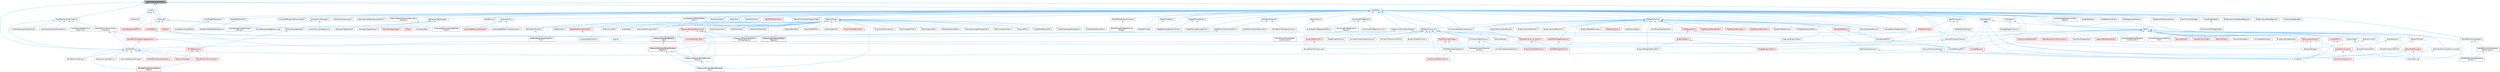 digraph "LinkerInstancingContext.h"
{
 // INTERACTIVE_SVG=YES
 // LATEX_PDF_SIZE
  bgcolor="transparent";
  edge [fontname=Helvetica,fontsize=10,labelfontname=Helvetica,labelfontsize=10];
  node [fontname=Helvetica,fontsize=10,shape=box,height=0.2,width=0.4];
  Node1 [id="Node000001",label="LinkerInstancingContext.h",height=0.2,width=0.4,color="gray40", fillcolor="grey60", style="filled", fontcolor="black",tooltip=" "];
  Node1 -> Node2 [id="edge1_Node000001_Node000002",dir="back",color="steelblue1",style="solid",tooltip=" "];
  Node2 [id="Node000002",label="ActorDescContainerInstance.h",height=0.2,width=0.4,color="grey40", fillcolor="white", style="filled",URL="$d0/dd1/ActorDescContainerInstance_8h.html",tooltip=" "];
  Node2 -> Node3 [id="edge2_Node000002_Node000003",dir="back",color="steelblue1",style="solid",tooltip=" "];
  Node3 [id="Node000003",label="ActorDescContainerInstance\lCollection.h",height=0.2,width=0.4,color="grey40", fillcolor="white", style="filled",URL="$df/d80/ActorDescContainerInstanceCollection_8h.html",tooltip=" "];
  Node3 -> Node4 [id="edge3_Node000003_Node000004",dir="back",color="steelblue1",style="solid",tooltip=" "];
  Node4 [id="Node000004",label="WorldPartition.h",height=0.2,width=0.4,color="grey40", fillcolor="white", style="filled",URL="$de/d1e/WorldPartition_8h.html",tooltip=" "];
  Node4 -> Node5 [id="edge4_Node000004_Node000005",dir="back",color="steelblue1",style="solid",tooltip=" "];
  Node5 [id="Node000005",label="DataLayerLoadingPolicy.h",height=0.2,width=0.4,color="grey40", fillcolor="white", style="filled",URL="$d4/d49/DataLayerLoadingPolicy_8h.html",tooltip=" "];
  Node4 -> Node6 [id="edge5_Node000004_Node000006",dir="back",color="steelblue1",style="solid",tooltip=" "];
  Node6 [id="Node000006",label="DataLayerManager.h",height=0.2,width=0.4,color="red", fillcolor="#FFF0F0", style="filled",URL="$de/d96/DataLayerManager_8h.html",tooltip=" "];
  Node4 -> Node8 [id="edge6_Node000004_Node000008",dir="back",color="steelblue1",style="solid",tooltip=" "];
  Node8 [id="Node000008",label="ExternalDataLayerManager.h",height=0.2,width=0.4,color="grey40", fillcolor="white", style="filled",URL="$d3/d7d/ExternalDataLayerManager_8h.html",tooltip=" "];
  Node4 -> Node9 [id="edge7_Node000004_Node000009",dir="back",color="steelblue1",style="solid",tooltip=" "];
  Node9 [id="Node000009",label="WorldPartitionBuilderHelpers.h",height=0.2,width=0.4,color="red", fillcolor="#FFF0F0", style="filled",URL="$db/dc0/WorldPartitionBuilderHelpers_8h.html",tooltip=" "];
  Node4 -> Node12 [id="edge8_Node000004_Node000012",dir="back",color="steelblue1",style="solid",tooltip=" "];
  Node12 [id="Node000012",label="WorldPartitionLevelStreaming\lDynamic.h",height=0.2,width=0.4,color="grey40", fillcolor="white", style="filled",URL="$d4/d21/WorldPartitionLevelStreamingDynamic_8h.html",tooltip=" "];
  Node4 -> Node13 [id="edge9_Node000004_Node000013",dir="back",color="steelblue1",style="solid",tooltip=" "];
  Node13 [id="Node000013",label="WorldPartitionRuntimeHash.h",height=0.2,width=0.4,color="red", fillcolor="#FFF0F0", style="filled",URL="$d9/df1/WorldPartitionRuntimeHash_8h.html",tooltip=" "];
  Node13 -> Node17 [id="edge10_Node000013_Node000017",dir="back",color="steelblue1",style="solid",tooltip=" "];
  Node17 [id="Node000017",label="WorldPartitionRuntimeSpatial\lHash.h",height=0.2,width=0.4,color="red", fillcolor="#FFF0F0", style="filled",URL="$da/dbe/WorldPartitionRuntimeSpatialHash_8h.html",tooltip=" "];
  Node4 -> Node17 [id="edge11_Node000004_Node000017",dir="back",color="steelblue1",style="solid",tooltip=" "];
  Node4 -> Node21 [id="edge12_Node000004_Node000021",dir="back",color="steelblue1",style="solid",tooltip=" "];
  Node21 [id="Node000021",label="WorldPartitionSettings.h",height=0.2,width=0.4,color="grey40", fillcolor="white", style="filled",URL="$de/d7a/WorldPartitionSettings_8h.html",tooltip=" "];
  Node3 -> Node22 [id="edge13_Node000003_Node000022",dir="back",color="steelblue1",style="solid",tooltip=" "];
  Node22 [id="Node000022",label="WorldPartitionStreamingGeneration.h",height=0.2,width=0.4,color="red", fillcolor="#FFF0F0", style="filled",URL="$d6/dc5/WorldPartitionStreamingGeneration_8h.html",tooltip=" "];
  Node22 -> Node4 [id="edge14_Node000022_Node000004",dir="back",color="steelblue1",style="solid",tooltip=" "];
  Node22 -> Node13 [id="edge15_Node000022_Node000013",dir="back",color="steelblue1",style="solid",tooltip=" "];
  Node2 -> Node24 [id="edge16_Node000002_Node000024",dir="back",color="steelblue1",style="solid",tooltip=" "];
  Node24 [id="Node000024",label="LevelInstanceContainerInstance.h",height=0.2,width=0.4,color="grey40", fillcolor="white", style="filled",URL="$d9/d35/LevelInstanceContainerInstance_8h.html",tooltip=" "];
  Node2 -> Node25 [id="edge17_Node000002_Node000025",dir="back",color="steelblue1",style="solid",tooltip=" "];
  Node25 [id="Node000025",label="LevelInstanceEditorLevel\lStreaming.h",height=0.2,width=0.4,color="grey40", fillcolor="white", style="filled",URL="$d0/da1/LevelInstanceEditorLevelStreaming_8h.html",tooltip=" "];
  Node2 -> Node26 [id="edge18_Node000002_Node000026",dir="back",color="steelblue1",style="solid",tooltip=" "];
  Node26 [id="Node000026",label="LevelInstanceLevelStreaming.h",height=0.2,width=0.4,color="grey40", fillcolor="white", style="filled",URL="$d0/d84/LevelInstanceLevelStreaming_8h.html",tooltip=" "];
  Node2 -> Node4 [id="edge19_Node000002_Node000004",dir="back",color="steelblue1",style="solid",tooltip=" "];
  Node1 -> Node27 [id="edge20_Node000001_Node000027",dir="back",color="steelblue1",style="solid",tooltip=" "];
  Node27 [id="Node000027",label="AssetData.h",height=0.2,width=0.4,color="grey40", fillcolor="white", style="filled",URL="$d9/d19/AssetData_8h.html",tooltip=" "];
  Node27 -> Node28 [id="edge21_Node000027_Node000028",dir="back",color="steelblue1",style="solid",tooltip=" "];
  Node28 [id="Node000028",label="ActorDescContainer.h",height=0.2,width=0.4,color="grey40", fillcolor="white", style="filled",URL="$de/df0/ActorDescContainer_8h.html",tooltip=" "];
  Node28 -> Node29 [id="edge22_Node000028_Node000029",dir="back",color="steelblue1",style="solid",tooltip=" "];
  Node29 [id="Node000029",label="ActorDescContainerCollection.h",height=0.2,width=0.4,color="grey40", fillcolor="white", style="filled",URL="$dc/df2/ActorDescContainerCollection_8h.html",tooltip=" "];
  Node29 -> Node22 [id="edge23_Node000029_Node000022",dir="back",color="steelblue1",style="solid",tooltip=" "];
  Node28 -> Node30 [id="edge24_Node000028_Node000030",dir="back",color="steelblue1",style="solid",tooltip=" "];
  Node30 [id="Node000030",label="ActorDescContainerSubsystem.h",height=0.2,width=0.4,color="grey40", fillcolor="white", style="filled",URL="$d1/d29/ActorDescContainerSubsystem_8h.html",tooltip=" "];
  Node28 -> Node31 [id="edge25_Node000028_Node000031",dir="back",color="steelblue1",style="solid",tooltip=" "];
  Node31 [id="Node000031",label="WorldPartitionBlueprintLibrary.h",height=0.2,width=0.4,color="grey40", fillcolor="white", style="filled",URL="$d1/d6b/WorldPartitionBlueprintLibrary_8h.html",tooltip=" "];
  Node27 -> Node32 [id="edge26_Node000027_Node000032",dir="back",color="steelblue1",style="solid",tooltip=" "];
  Node32 [id="Node000032",label="AnimAssetFindReplace.h",height=0.2,width=0.4,color="grey40", fillcolor="white", style="filled",URL="$d2/d3f/AnimAssetFindReplace_8h.html",tooltip=" "];
  Node32 -> Node33 [id="edge27_Node000032_Node000033",dir="back",color="steelblue1",style="solid",tooltip=" "];
  Node33 [id="Node000033",label="AnimAssetFindReplaceCurves.h",height=0.2,width=0.4,color="grey40", fillcolor="white", style="filled",URL="$d3/df5/AnimAssetFindReplaceCurves_8h.html",tooltip=" "];
  Node32 -> Node34 [id="edge28_Node000032_Node000034",dir="back",color="steelblue1",style="solid",tooltip=" "];
  Node34 [id="Node000034",label="AnimAssetFindReplaceNotifies.h",height=0.2,width=0.4,color="grey40", fillcolor="white", style="filled",URL="$df/d90/AnimAssetFindReplaceNotifies_8h.html",tooltip=" "];
  Node32 -> Node35 [id="edge29_Node000032_Node000035",dir="back",color="steelblue1",style="solid",tooltip=" "];
  Node35 [id="Node000035",label="AnimAssetFindReplaceSync\lMarkers.h",height=0.2,width=0.4,color="grey40", fillcolor="white", style="filled",URL="$d2/dc5/AnimAssetFindReplaceSyncMarkers_8h.html",tooltip=" "];
  Node27 -> Node36 [id="edge30_Node000027_Node000036",dir="back",color="steelblue1",style="solid",tooltip=" "];
  Node36 [id="Node000036",label="AnimationGraphSchema.h",height=0.2,width=0.4,color="grey40", fillcolor="white", style="filled",URL="$dc/d75/AnimationGraphSchema_8h.html",tooltip=" "];
  Node36 -> Node37 [id="edge31_Node000036_Node000037",dir="back",color="steelblue1",style="solid",tooltip=" "];
  Node37 [id="Node000037",label="AnimationCustomTransition\lSchema.h",height=0.2,width=0.4,color="grey40", fillcolor="white", style="filled",URL="$d0/de2/AnimationCustomTransitionSchema_8h.html",tooltip=" "];
  Node36 -> Node38 [id="edge32_Node000036_Node000038",dir="back",color="steelblue1",style="solid",tooltip=" "];
  Node38 [id="Node000038",label="AnimationStateGraphSchema.h",height=0.2,width=0.4,color="grey40", fillcolor="white", style="filled",URL="$d5/d13/AnimationStateGraphSchema_8h.html",tooltip=" "];
  Node27 -> Node39 [id="edge33_Node000027_Node000039",dir="back",color="steelblue1",style="solid",tooltip=" "];
  Node39 [id="Node000039",label="AnimationStateMachineSchema.h",height=0.2,width=0.4,color="grey40", fillcolor="white", style="filled",URL="$d7/d8c/AnimationStateMachineSchema_8h.html",tooltip=" "];
  Node27 -> Node40 [id="edge34_Node000027_Node000040",dir="back",color="steelblue1",style="solid",tooltip=" "];
  Node40 [id="Node000040",label="AssetDataTagMapSerialization\lDetails.h",height=0.2,width=0.4,color="grey40", fillcolor="white", style="filled",URL="$d5/d67/AssetDataTagMapSerializationDetails_8h.html",tooltip=" "];
  Node27 -> Node41 [id="edge35_Node000027_Node000041",dir="back",color="steelblue1",style="solid",tooltip=" "];
  Node41 [id="Node000041",label="AssetDataToken.h",height=0.2,width=0.4,color="grey40", fillcolor="white", style="filled",URL="$d2/da5/AssetDataToken_8h.html",tooltip=" "];
  Node27 -> Node42 [id="edge36_Node000027_Node000042",dir="back",color="steelblue1",style="solid",tooltip=" "];
  Node42 [id="Node000042",label="AssetDragDropOp.h",height=0.2,width=0.4,color="grey40", fillcolor="white", style="filled",URL="$df/dda/AssetDragDropOp_8h.html",tooltip=" "];
  Node42 -> Node43 [id="edge37_Node000042_Node000043",dir="back",color="steelblue1",style="solid",tooltip=" "];
  Node43 [id="Node000043",label="ExternalContentDragDropOp.h",height=0.2,width=0.4,color="grey40", fillcolor="white", style="filled",URL="$d8/de9/ExternalContentDragDropOp_8h.html",tooltip=" "];
  Node27 -> Node44 [id="edge38_Node000027_Node000044",dir="back",color="steelblue1",style="solid",tooltip=" "];
  Node44 [id="Node000044",label="AssetReferenceFixer.h",height=0.2,width=0.4,color="grey40", fillcolor="white", style="filled",URL="$dd/da4/AssetReferenceFixer_8h.html",tooltip=" "];
  Node27 -> Node45 [id="edge39_Node000027_Node000045",dir="back",color="steelblue1",style="solid",tooltip=" "];
  Node45 [id="Node000045",label="AssetRegistryGenerator.h",height=0.2,width=0.4,color="grey40", fillcolor="white", style="filled",URL="$df/dd1/AssetRegistryGenerator_8h.html",tooltip=" "];
  Node27 -> Node46 [id="edge40_Node000027_Node000046",dir="back",color="steelblue1",style="solid",tooltip=" "];
  Node46 [id="Node000046",label="AssetSelection.h",height=0.2,width=0.4,color="grey40", fillcolor="white", style="filled",URL="$d2/d2c/AssetSelection_8h.html",tooltip=" "];
  Node46 -> Node47 [id="edge41_Node000046_Node000047",dir="back",color="steelblue1",style="solid",tooltip=" "];
  Node47 [id="Node000047",label="LevelEditorViewport.h",height=0.2,width=0.4,color="red", fillcolor="#FFF0F0", style="filled",URL="$d4/ddf/LevelEditorViewport_8h.html",tooltip=" "];
  Node47 -> Node48 [id="edge42_Node000047_Node000048",dir="back",color="steelblue1",style="solid",tooltip=" "];
  Node48 [id="Node000048",label="BookMarkTypeActions.h",height=0.2,width=0.4,color="red", fillcolor="#FFF0F0", style="filled",URL="$d0/d2f/BookMarkTypeActions_8h.html",tooltip=" "];
  Node47 -> Node52 [id="edge43_Node000047_Node000052",dir="back",color="steelblue1",style="solid",tooltip=" "];
  Node52 [id="Node000052",label="FractureTool.cpp",height=0.2,width=0.4,color="grey40", fillcolor="white", style="filled",URL="$dc/d9a/FractureTool_8cpp.html",tooltip=" "];
  Node47 -> Node53 [id="edge44_Node000047_Node000053",dir="back",color="steelblue1",style="solid",tooltip=" "];
  Node53 [id="Node000053",label="UnrealEd.h",height=0.2,width=0.4,color="grey40", fillcolor="white", style="filled",URL="$d2/d5f/UnrealEd_8h.html",tooltip=" "];
  Node27 -> Node54 [id="edge45_Node000027_Node000054",dir="back",color="steelblue1",style="solid",tooltip=" "];
  Node54 [id="Node000054",label="AssetSourceFilenameCache.h",height=0.2,width=0.4,color="grey40", fillcolor="white", style="filled",URL="$dd/d16/AssetSourceFilenameCache_8h.html",tooltip=" "];
  Node27 -> Node55 [id="edge46_Node000027_Node000055",dir="back",color="steelblue1",style="solid",tooltip=" "];
  Node55 [id="Node000055",label="AssetThumbnail.h",height=0.2,width=0.4,color="grey40", fillcolor="white", style="filled",URL="$d7/d61/AssetThumbnail_8h.html",tooltip=" "];
  Node55 -> Node56 [id="edge47_Node000055_Node000056",dir="back",color="steelblue1",style="solid",tooltip=" "];
  Node56 [id="Node000056",label="IPropertyUtilities.h",height=0.2,width=0.4,color="red", fillcolor="#FFF0F0", style="filled",URL="$d2/d14/IPropertyUtilities_8h.html",tooltip=" "];
  Node56 -> Node57 [id="edge48_Node000056_Node000057",dir="back",color="steelblue1",style="solid",tooltip=" "];
  Node57 [id="Node000057",label="DetailTreeNode.h",height=0.2,width=0.4,color="grey40", fillcolor="white", style="filled",URL="$d8/d32/DetailTreeNode_8h.html",tooltip=" "];
  Node55 -> Node64 [id="edge49_Node000055_Node000064",dir="back",color="steelblue1",style="solid",tooltip=" "];
  Node64 [id="Node000064",label="SDeleteAssetsDialog.h",height=0.2,width=0.4,color="grey40", fillcolor="white", style="filled",URL="$d7/d0d/SDeleteAssetsDialog_8h.html",tooltip=" "];
  Node55 -> Node65 [id="edge50_Node000055_Node000065",dir="back",color="steelblue1",style="solid",tooltip=" "];
  Node65 [id="Node000065",label="UnrealEdSharedPCH.h",height=0.2,width=0.4,color="grey40", fillcolor="white", style="filled",URL="$d1/de6/UnrealEdSharedPCH_8h.html",tooltip=" "];
  Node27 -> Node66 [id="edge51_Node000027_Node000066",dir="back",color="steelblue1",style="solid",tooltip=" "];
  Node66 [id="Node000066",label="AssetThumbnailWidget.h",height=0.2,width=0.4,color="grey40", fillcolor="white", style="filled",URL="$d8/d2a/AssetThumbnailWidget_8h.html",tooltip=" "];
  Node27 -> Node67 [id="edge52_Node000027_Node000067",dir="back",color="steelblue1",style="solid",tooltip=" "];
  Node67 [id="Node000067",label="AudioWidgetSubsystem.h",height=0.2,width=0.4,color="grey40", fillcolor="white", style="filled",URL="$de/d1b/AudioWidgetSubsystem_8h.html",tooltip=" "];
  Node67 -> Node68 [id="edge53_Node000067_Node000068",dir="back",color="steelblue1",style="solid",tooltip=" "];
  Node68 [id="Node000068",label="SoundSubmixGraphNode.h",height=0.2,width=0.4,color="grey40", fillcolor="white", style="filled",URL="$d5/d09/SoundSubmixGraphNode_8h.html",tooltip=" "];
  Node27 -> Node69 [id="edge54_Node000027_Node000069",dir="back",color="steelblue1",style="solid",tooltip=" "];
  Node69 [id="Node000069",label="BlueprintActionDatabaseRegistrar.h",height=0.2,width=0.4,color="grey40", fillcolor="white", style="filled",URL="$d5/d5d/BlueprintActionDatabaseRegistrar_8h.html",tooltip=" "];
  Node27 -> Node70 [id="edge55_Node000027_Node000070",dir="back",color="steelblue1",style="solid",tooltip=" "];
  Node70 [id="Node000070",label="BlueprintAssetNodeSpawner.h",height=0.2,width=0.4,color="grey40", fillcolor="white", style="filled",URL="$d2/d56/BlueprintAssetNodeSpawner_8h.html",tooltip=" "];
  Node27 -> Node71 [id="edge56_Node000027_Node000071",dir="back",color="steelblue1",style="solid",tooltip=" "];
  Node71 [id="Node000071",label="CollectionDragDropOp.h",height=0.2,width=0.4,color="grey40", fillcolor="white", style="filled",URL="$d6/d23/CollectionDragDropOp_8h.html",tooltip=" "];
  Node27 -> Node72 [id="edge57_Node000027_Node000072",dir="back",color="steelblue1",style="solid",tooltip=" "];
  Node72 [id="Node000072",label="CompileAllBlueprintsCommandlet.h",height=0.2,width=0.4,color="grey40", fillcolor="white", style="filled",URL="$d4/d7d/CompileAllBlueprintsCommandlet_8h.html",tooltip=" "];
  Node27 -> Node73 [id="edge58_Node000027_Node000073",dir="back",color="steelblue1",style="solid",tooltip=" "];
  Node73 [id="Node000073",label="DataTableEditorUtils.h",height=0.2,width=0.4,color="grey40", fillcolor="white", style="filled",URL="$d6/d6f/DataTableEditorUtils_8h.html",tooltip=" "];
  Node73 -> Node74 [id="edge59_Node000073_Node000074",dir="back",color="steelblue1",style="solid",tooltip=" "];
  Node74 [id="Node000074",label="SGraphPinDataTableRowName.h",height=0.2,width=0.4,color="grey40", fillcolor="white", style="filled",URL="$d3/d40/SGraphPinDataTableRowName_8h.html",tooltip=" "];
  Node27 -> Node75 [id="edge60_Node000027_Node000075",dir="back",color="steelblue1",style="solid",tooltip=" "];
  Node75 [id="Node000075",label="EdGraphSchema.h",height=0.2,width=0.4,color="grey40", fillcolor="white", style="filled",URL="$d2/dce/EdGraphSchema_8h.html",tooltip=" "];
  Node75 -> Node36 [id="edge61_Node000075_Node000036",dir="back",color="steelblue1",style="solid",tooltip=" "];
  Node75 -> Node39 [id="edge62_Node000075_Node000039",dir="back",color="steelblue1",style="solid",tooltip=" "];
  Node75 -> Node76 [id="edge63_Node000075_Node000076",dir="back",color="steelblue1",style="solid",tooltip=" "];
  Node76 [id="Node000076",label="BlueprintActionMenuBuilder.h",height=0.2,width=0.4,color="grey40", fillcolor="white", style="filled",URL="$dd/dea/BlueprintActionMenuBuilder_8h.html",tooltip=" "];
  Node75 -> Node77 [id="edge64_Node000075_Node000077",dir="back",color="steelblue1",style="solid",tooltip=" "];
  Node77 [id="Node000077",label="BlueprintActionMenuItem.h",height=0.2,width=0.4,color="grey40", fillcolor="white", style="filled",URL="$d8/dca/BlueprintActionMenuItem_8h.html",tooltip=" "];
  Node75 -> Node78 [id="edge65_Node000075_Node000078",dir="back",color="steelblue1",style="solid",tooltip=" "];
  Node78 [id="Node000078",label="BlueprintActionMenuUtils.h",height=0.2,width=0.4,color="grey40", fillcolor="white", style="filled",URL="$d3/dad/BlueprintActionMenuUtils_8h.html",tooltip=" "];
  Node75 -> Node79 [id="edge66_Node000075_Node000079",dir="back",color="steelblue1",style="solid",tooltip=" "];
  Node79 [id="Node000079",label="BlueprintDragDropMenuItem.h",height=0.2,width=0.4,color="grey40", fillcolor="white", style="filled",URL="$dc/deb/BlueprintDragDropMenuItem_8h.html",tooltip=" "];
  Node75 -> Node80 [id="edge67_Node000075_Node000080",dir="back",color="steelblue1",style="solid",tooltip=" "];
  Node80 [id="Node000080",label="BlueprintEditor.h",height=0.2,width=0.4,color="red", fillcolor="#FFF0F0", style="filled",URL="$df/d7d/BlueprintEditor_8h.html",tooltip=" "];
  Node80 -> Node79 [id="edge68_Node000080_Node000079",dir="back",color="steelblue1",style="solid",tooltip=" "];
  Node80 -> Node89 [id="edge69_Node000080_Node000089",dir="back",color="steelblue1",style="solid",tooltip=" "];
  Node89 [id="Node000089",label="WidgetBlueprintEditor.h",height=0.2,width=0.4,color="red", fillcolor="#FFF0F0", style="filled",URL="$d6/d04/WidgetBlueprintEditor_8h.html",tooltip=" "];
  Node75 -> Node92 [id="edge70_Node000075_Node000092",dir="back",color="steelblue1",style="solid",tooltip=" "];
  Node92 [id="Node000092",label="BlueprintPaletteFavorites.h",height=0.2,width=0.4,color="grey40", fillcolor="white", style="filled",URL="$dd/d5a/BlueprintPaletteFavorites_8h.html",tooltip=" "];
  Node75 -> Node93 [id="edge71_Node000075_Node000093",dir="back",color="steelblue1",style="solid",tooltip=" "];
  Node93 [id="Node000093",label="DataflowSchema.h",height=0.2,width=0.4,color="red", fillcolor="#FFF0F0", style="filled",URL="$da/dd4/DataflowSchema_8h.html",tooltip=" "];
  Node75 -> Node95 [id="edge72_Node000075_Node000095",dir="back",color="steelblue1",style="solid",tooltip=" "];
  Node95 [id="Node000095",label="EdGraphNodeUtils.h",height=0.2,width=0.4,color="red", fillcolor="#FFF0F0", style="filled",URL="$de/dc2/EdGraphNodeUtils_8h.html",tooltip=" "];
  Node95 -> Node132 [id="edge73_Node000095_Node000132",dir="back",color="steelblue1",style="solid",tooltip=" "];
  Node132 [id="Node000132",label="EngineSharedPCH.h",height=0.2,width=0.4,color="grey40", fillcolor="white", style="filled",URL="$dc/dbb/EngineSharedPCH_8h.html",tooltip=" "];
  Node132 -> Node65 [id="edge74_Node000132_Node000065",dir="back",color="steelblue1",style="solid",tooltip=" "];
  Node75 -> Node257 [id="edge75_Node000075_Node000257",dir="back",color="steelblue1",style="solid",tooltip=" "];
  Node257 [id="Node000257",label="EdGraphSchema_K2.h",height=0.2,width=0.4,color="grey40", fillcolor="white", style="filled",URL="$d0/dcf/EdGraphSchema__K2_8h.html",tooltip=" "];
  Node257 -> Node258 [id="edge76_Node000257_Node000258",dir="back",color="steelblue1",style="solid",tooltip=" "];
  Node258 [id="Node000258",label="AnimationConduitGraphSchema.h",height=0.2,width=0.4,color="grey40", fillcolor="white", style="filled",URL="$d3/dd6/AnimationConduitGraphSchema_8h.html",tooltip=" "];
  Node257 -> Node36 [id="edge77_Node000257_Node000036",dir="back",color="steelblue1",style="solid",tooltip=" "];
  Node257 -> Node259 [id="edge78_Node000257_Node000259",dir="back",color="steelblue1",style="solid",tooltip=" "];
  Node259 [id="Node000259",label="AnimationTransitionSchema.h",height=0.2,width=0.4,color="grey40", fillcolor="white", style="filled",URL="$d0/d50/AnimationTransitionSchema_8h.html",tooltip=" "];
  Node257 -> Node260 [id="edge79_Node000257_Node000260",dir="back",color="steelblue1",style="solid",tooltip=" "];
  Node260 [id="Node000260",label="BlueprintEditorUtils.h",height=0.2,width=0.4,color="red", fillcolor="#FFF0F0", style="filled",URL="$d7/d3d/BlueprintEditorUtils_8h.html",tooltip=" "];
  Node260 -> Node262 [id="edge80_Node000260_Node000262",dir="back",color="steelblue1",style="solid",tooltip=" "];
  Node262 [id="Node000262",label="GameModeInfoCustomizer.h",height=0.2,width=0.4,color="grey40", fillcolor="white", style="filled",URL="$d5/df3/GameModeInfoCustomizer_8h.html",tooltip=" "];
  Node257 -> Node134 [id="edge81_Node000257_Node000134",dir="back",color="steelblue1",style="solid",tooltip=" "];
  Node134 [id="Node000134",label="BlueprintGraphDefinitions.h",height=0.2,width=0.4,color="red", fillcolor="#FFF0F0", style="filled",URL="$d7/d5e/BlueprintGraphDefinitions_8h.html",tooltip=" "];
  Node257 -> Node264 [id="edge82_Node000257_Node000264",dir="back",color="steelblue1",style="solid",tooltip=" "];
  Node264 [id="Node000264",label="BlueprintTypePromotion.h",height=0.2,width=0.4,color="grey40", fillcolor="white", style="filled",URL="$d2/d23/BlueprintTypePromotion_8h.html",tooltip=" "];
  Node257 -> Node265 [id="edge83_Node000257_Node000265",dir="back",color="steelblue1",style="solid",tooltip=" "];
  Node265 [id="Node000265",label="EdGraphSchema_K2_Actions.h",height=0.2,width=0.4,color="red", fillcolor="#FFF0F0", style="filled",URL="$d8/d9c/EdGraphSchema__K2__Actions_8h.html",tooltip=" "];
  Node265 -> Node134 [id="edge84_Node000265_Node000134",dir="back",color="steelblue1",style="solid",tooltip=" "];
  Node265 -> Node269 [id="edge85_Node000265_Node000269",dir="back",color="steelblue1",style="solid",tooltip=" "];
  Node269 [id="Node000269",label="RigVMEdGraphSchema.h",height=0.2,width=0.4,color="red", fillcolor="#FFF0F0", style="filled",URL="$dc/de3/RigVMEdGraphSchema_8h.html",tooltip=" "];
  Node257 -> Node292 [id="edge86_Node000257_Node000292",dir="back",color="steelblue1",style="solid",tooltip=" "];
  Node292 [id="Node000292",label="RigVMDeveloperTypeUtils.h",height=0.2,width=0.4,color="grey40", fillcolor="white", style="filled",URL="$d0/d6e/RigVMDeveloperTypeUtils_8h.html",tooltip=" "];
  Node292 -> Node293 [id="edge87_Node000292_Node000293",dir="back",color="steelblue1",style="solid",tooltip=" "];
  Node293 [id="Node000293",label="RigVMVariableDescription.h",height=0.2,width=0.4,color="red", fillcolor="#FFF0F0", style="filled",URL="$d8/dd8/RigVMVariableDescription_8h.html",tooltip=" "];
  Node257 -> Node318 [id="edge88_Node000257_Node000318",dir="back",color="steelblue1",style="solid",tooltip=" "];
  Node318 [id="Node000318",label="RigVMExternalVariable.h",height=0.2,width=0.4,color="red", fillcolor="#FFF0F0", style="filled",URL="$d4/d6f/RigVMExternalVariable_8h.html",tooltip=" "];
  Node318 -> Node292 [id="edge89_Node000318_Node000292",dir="back",color="steelblue1",style="solid",tooltip=" "];
  Node318 -> Node293 [id="edge90_Node000318_Node000293",dir="back",color="steelblue1",style="solid",tooltip=" "];
  Node257 -> Node293 [id="edge91_Node000257_Node000293",dir="back",color="steelblue1",style="solid",tooltip=" "];
  Node257 -> Node65 [id="edge92_Node000257_Node000065",dir="back",color="steelblue1",style="solid",tooltip=" "];
  Node257 -> Node446 [id="edge93_Node000257_Node000446",dir="back",color="steelblue1",style="solid",tooltip=" "];
  Node446 [id="Node000446",label="WidgetGraphSchema.h",height=0.2,width=0.4,color="grey40", fillcolor="white", style="filled",URL="$d1/dc6/WidgetGraphSchema_8h.html",tooltip=" "];
  Node75 -> Node265 [id="edge94_Node000075_Node000265",dir="back",color="steelblue1",style="solid",tooltip=" "];
  Node75 -> Node132 [id="edge95_Node000075_Node000132",dir="back",color="steelblue1",style="solid",tooltip=" "];
  Node75 -> Node447 [id="edge96_Node000075_Node000447",dir="back",color="steelblue1",style="solid",tooltip=" "];
  Node447 [id="Node000447",label="FindInBlueprints.h",height=0.2,width=0.4,color="red", fillcolor="#FFF0F0", style="filled",URL="$d0/d27/FindInBlueprints_8h.html",tooltip=" "];
  Node447 -> Node80 [id="edge97_Node000447_Node000080",dir="back",color="steelblue1",style="solid",tooltip=" "];
  Node447 -> Node449 [id="edge98_Node000447_Node000449",dir="back",color="steelblue1",style="solid",tooltip=" "];
  Node449 [id="Node000449",label="ImaginaryBlueprintData.h",height=0.2,width=0.4,color="grey40", fillcolor="white", style="filled",URL="$d9/d16/ImaginaryBlueprintData_8h.html",tooltip=" "];
  Node75 -> Node450 [id="edge99_Node000075_Node000450",dir="back",color="steelblue1",style="solid",tooltip=" "];
  Node450 [id="Node000450",label="GraphActionNode.h",height=0.2,width=0.4,color="grey40", fillcolor="white", style="filled",URL="$dc/d7a/GraphActionNode_8h.html",tooltip=" "];
  Node75 -> Node451 [id="edge100_Node000075_Node000451",dir="back",color="steelblue1",style="solid",tooltip=" "];
  Node451 [id="Node000451",label="GraphEditorDragDropAction.h",height=0.2,width=0.4,color="red", fillcolor="#FFF0F0", style="filled",URL="$d7/d19/GraphEditorDragDropAction_8h.html",tooltip=" "];
  Node451 -> Node269 [id="edge101_Node000451_Node000269",dir="back",color="steelblue1",style="solid",tooltip=" "];
  Node75 -> Node449 [id="edge102_Node000075_Node000449",dir="back",color="steelblue1",style="solid",tooltip=" "];
  Node75 -> Node455 [id="edge103_Node000075_Node000455",dir="back",color="steelblue1",style="solid",tooltip=" "];
  Node455 [id="Node000455",label="MaterialGraphSchema.h",height=0.2,width=0.4,color="grey40", fillcolor="white", style="filled",URL="$d4/d12/MaterialGraphSchema_8h.html",tooltip=" "];
  Node455 -> Node53 [id="edge104_Node000455_Node000053",dir="back",color="steelblue1",style="solid",tooltip=" "];
  Node75 -> Node456 [id="edge105_Node000075_Node000456",dir="back",color="steelblue1",style="solid",tooltip=" "];
  Node456 [id="Node000456",label="RigVMActionMenuBuilder.h",height=0.2,width=0.4,color="red", fillcolor="#FFF0F0", style="filled",URL="$d3/d9a/RigVMActionMenuBuilder_8h.html",tooltip=" "];
  Node75 -> Node458 [id="edge106_Node000075_Node000458",dir="back",color="steelblue1",style="solid",tooltip=" "];
  Node458 [id="Node000458",label="RigVMActionMenuItem.h",height=0.2,width=0.4,color="red", fillcolor="#FFF0F0", style="filled",URL="$d1/d5f/RigVMActionMenuItem_8h.html",tooltip=" "];
  Node75 -> Node459 [id="edge107_Node000075_Node000459",dir="back",color="steelblue1",style="solid",tooltip=" "];
  Node459 [id="Node000459",label="RigVMActionMenuUtils.h",height=0.2,width=0.4,color="red", fillcolor="#FFF0F0", style="filled",URL="$dd/d72/RigVMActionMenuUtils_8h.html",tooltip=" "];
  Node75 -> Node269 [id="edge108_Node000075_Node000269",dir="back",color="steelblue1",style="solid",tooltip=" "];
  Node75 -> Node460 [id="edge109_Node000075_Node000460",dir="back",color="steelblue1",style="solid",tooltip=" "];
  Node460 [id="Node000460",label="RigVMFindReferences.h",height=0.2,width=0.4,color="grey40", fillcolor="white", style="filled",URL="$df/da2/RigVMFindReferences_8h.html",tooltip=" "];
  Node75 -> Node461 [id="edge110_Node000075_Node000461",dir="back",color="steelblue1",style="solid",tooltip=" "];
  Node461 [id="Node000461",label="SGraphEditorActionMenu.h",height=0.2,width=0.4,color="grey40", fillcolor="white", style="filled",URL="$dd/d8d/SGraphEditorActionMenu_8h.html",tooltip=" "];
  Node75 -> Node462 [id="edge111_Node000075_Node000462",dir="back",color="steelblue1",style="solid",tooltip=" "];
  Node462 [id="Node000462",label="SoundClassGraphSchema.h",height=0.2,width=0.4,color="grey40", fillcolor="white", style="filled",URL="$d8/d8d/SoundClassGraphSchema_8h.html",tooltip=" "];
  Node75 -> Node463 [id="edge112_Node000075_Node000463",dir="back",color="steelblue1",style="solid",tooltip=" "];
  Node463 [id="Node000463",label="SoundCueGraphSchema.h",height=0.2,width=0.4,color="grey40", fillcolor="white", style="filled",URL="$d7/d4a/SoundCueGraphSchema_8h.html",tooltip=" "];
  Node75 -> Node130 [id="edge113_Node000075_Node000130",dir="back",color="steelblue1",style="solid",tooltip=" "];
  Node130 [id="Node000130",label="SoundSubmixGraphSchema.h",height=0.2,width=0.4,color="grey40", fillcolor="white", style="filled",URL="$dc/ddf/SoundSubmixGraphSchema_8h.html",tooltip=" "];
  Node27 -> Node257 [id="edge114_Node000027_Node000257",dir="back",color="steelblue1",style="solid",tooltip=" "];
  Node27 -> Node464 [id="edge115_Node000027_Node000464",dir="back",color="steelblue1",style="solid",tooltip=" "];
  Node464 [id="Node000464",label="Editor.h",height=0.2,width=0.4,color="grey40", fillcolor="white", style="filled",URL="$de/d6e/Editor_8h.html",tooltip=" "];
  Node464 -> Node465 [id="edge116_Node000464_Node000465",dir="back",color="steelblue1",style="solid",tooltip=" "];
  Node465 [id="Node000465",label="AnimGraphNode_Base.h",height=0.2,width=0.4,color="red", fillcolor="#FFF0F0", style="filled",URL="$d0/dfb/AnimGraphNode__Base_8h.html",tooltip=" "];
  Node464 -> Node525 [id="edge117_Node000464_Node000525",dir="back",color="steelblue1",style="solid",tooltip=" "];
  Node525 [id="Node000525",label="AnimNodeEditModes.h",height=0.2,width=0.4,color="grey40", fillcolor="white", style="filled",URL="$db/dde/AnimNodeEditModes_8h.html",tooltip=" "];
  Node464 -> Node48 [id="edge118_Node000464_Node000048",dir="back",color="steelblue1",style="solid",tooltip=" "];
  Node464 -> Node526 [id="edge119_Node000464_Node000526",dir="back",color="steelblue1",style="solid",tooltip=" "];
  Node526 [id="Node000526",label="BrushBuilderDragDropOp.h",height=0.2,width=0.4,color="grey40", fillcolor="white", style="filled",URL="$d9/d56/BrushBuilderDragDropOp_8h.html",tooltip=" "];
  Node464 -> Node527 [id="edge120_Node000464_Node000527",dir="back",color="steelblue1",style="solid",tooltip=" "];
  Node527 [id="Node000527",label="DisplayClusterObjectRef.h",height=0.2,width=0.4,color="red", fillcolor="#FFF0F0", style="filled",URL="$d9/d87/DisplayClusterObjectRef_8h.html",tooltip=" "];
  Node464 -> Node535 [id="edge121_Node000464_Node000535",dir="back",color="steelblue1",style="solid",tooltip=" "];
  Node535 [id="Node000535",label="EdModeInteractiveToolsContext.h",height=0.2,width=0.4,color="red", fillcolor="#FFF0F0", style="filled",URL="$d7/da4/EdModeInteractiveToolsContext_8h.html",tooltip=" "];
  Node464 -> Node537 [id="edge122_Node000464_Node000537",dir="back",color="steelblue1",style="solid",tooltip=" "];
  Node537 [id="Node000537",label="EditorModeManager.h",height=0.2,width=0.4,color="red", fillcolor="#FFF0F0", style="filled",URL="$d9/dca/EditorModeManager_8h.html",tooltip=" "];
  Node537 -> Node52 [id="edge123_Node000537_Node000052",dir="back",color="steelblue1",style="solid",tooltip=" "];
  Node537 -> Node53 [id="edge124_Node000537_Node000053",dir="back",color="steelblue1",style="solid",tooltip=" "];
  Node464 -> Node543 [id="edge125_Node000464_Node000543",dir="back",color="steelblue1",style="solid",tooltip=" "];
  Node543 [id="Node000543",label="EditorViewportClient.h",height=0.2,width=0.4,color="red", fillcolor="#FFF0F0", style="filled",URL="$d4/d41/EditorViewportClient_8h.html",tooltip=" "];
  Node543 -> Node47 [id="edge126_Node000543_Node000047",dir="back",color="steelblue1",style="solid",tooltip=" "];
  Node543 -> Node559 [id="edge127_Node000543_Node000559",dir="back",color="steelblue1",style="solid",tooltip=" "];
  Node559 [id="Node000559",label="SSkeletonWidget.h",height=0.2,width=0.4,color="grey40", fillcolor="white", style="filled",URL="$dd/da7/SSkeletonWidget_8h.html",tooltip=" "];
  Node543 -> Node53 [id="edge128_Node000543_Node000053",dir="back",color="steelblue1",style="solid",tooltip=" "];
  Node543 -> Node65 [id="edge129_Node000543_Node000065",dir="back",color="steelblue1",style="solid",tooltip=" "];
  Node464 -> Node560 [id="edge130_Node000464_Node000560",dir="back",color="steelblue1",style="solid",tooltip=" "];
  Node560 [id="Node000560",label="ExportTextDragDropOp.h",height=0.2,width=0.4,color="grey40", fillcolor="white", style="filled",URL="$de/d5c/ExportTextDragDropOp_8h.html",tooltip=" "];
  Node464 -> Node561 [id="edge131_Node000464_Node000561",dir="back",color="steelblue1",style="solid",tooltip=" "];
  Node561 [id="Node000561",label="ExternalDirtyActorsTracker.h",height=0.2,width=0.4,color="grey40", fillcolor="white", style="filled",URL="$db/d89/ExternalDirtyActorsTracker_8h.html",tooltip=" "];
  Node561 -> Node4 [id="edge132_Node000561_Node000004",dir="back",color="steelblue1",style="solid",tooltip=" "];
  Node464 -> Node52 [id="edge133_Node000464_Node000052",dir="back",color="steelblue1",style="solid",tooltip=" "];
  Node464 -> Node262 [id="edge134_Node000464_Node000262",dir="back",color="steelblue1",style="solid",tooltip=" "];
  Node464 -> Node562 [id="edge135_Node000464_Node000562",dir="back",color="steelblue1",style="solid",tooltip=" "];
  Node562 [id="Node000562",label="LegacyEdModeInterfaces.h",height=0.2,width=0.4,color="red", fillcolor="#FFF0F0", style="filled",URL="$da/d0a/LegacyEdModeInterfaces_8h.html",tooltip=" "];
  Node464 -> Node569 [id="edge136_Node000464_Node000569",dir="back",color="steelblue1",style="solid",tooltip=" "];
  Node569 [id="Node000569",label="MovieSceneDirectorBlueprint\lConditionUtils.h",height=0.2,width=0.4,color="grey40", fillcolor="white", style="filled",URL="$d4/d8a/MovieSceneDirectorBlueprintConditionUtils_8h.html",tooltip=" "];
  Node464 -> Node570 [id="edge137_Node000464_Node000570",dir="back",color="steelblue1",style="solid",tooltip=" "];
  Node570 [id="Node000570",label="MovieSceneDynamicBinding\lUtils.h",height=0.2,width=0.4,color="grey40", fillcolor="white", style="filled",URL="$df/dce/MovieSceneDynamicBindingUtils_8h.html",tooltip=" "];
  Node464 -> Node571 [id="edge138_Node000464_Node000571",dir="back",color="steelblue1",style="solid",tooltip=" "];
  Node571 [id="Node000571",label="PersonaModule.h",height=0.2,width=0.4,color="red", fillcolor="#FFF0F0", style="filled",URL="$de/d74/PersonaModule_8h.html",tooltip=" "];
  Node464 -> Node232 [id="edge139_Node000464_Node000232",dir="back",color="steelblue1",style="solid",tooltip=" "];
  Node232 [id="Node000232",label="SGraphPinNumSlider.h",height=0.2,width=0.4,color="red", fillcolor="#FFF0F0", style="filled",URL="$d5/d00/SGraphPinNumSlider_8h.html",tooltip=" "];
  Node464 -> Node240 [id="edge140_Node000464_Node000240",dir="back",color="steelblue1",style="solid",tooltip=" "];
  Node240 [id="Node000240",label="SGraphPinVector2DSlider.h",height=0.2,width=0.4,color="grey40", fillcolor="white", style="filled",URL="$d7/d05/SGraphPinVector2DSlider_8h.html",tooltip=" "];
  Node464 -> Node243 [id="edge141_Node000464_Node000243",dir="back",color="steelblue1",style="solid",tooltip=" "];
  Node243 [id="Node000243",label="SGraphPinVectorSlider.h",height=0.2,width=0.4,color="grey40", fillcolor="white", style="filled",URL="$dc/d38/SGraphPinVectorSlider_8h.html",tooltip=" "];
  Node464 -> Node573 [id="edge142_Node000464_Node000573",dir="back",color="steelblue1",style="solid",tooltip=" "];
  Node573 [id="Node000573",label="SVector2DSlider.h",height=0.2,width=0.4,color="grey40", fillcolor="white", style="filled",URL="$de/d67/SVector2DSlider_8h.html",tooltip=" "];
  Node573 -> Node240 [id="edge143_Node000573_Node000240",dir="back",color="steelblue1",style="solid",tooltip=" "];
  Node464 -> Node574 [id="edge144_Node000464_Node000574",dir="back",color="steelblue1",style="solid",tooltip=" "];
  Node574 [id="Node000574",label="SVector4Slider.h",height=0.2,width=0.4,color="red", fillcolor="#FFF0F0", style="filled",URL="$d4/dec/SVector4Slider_8h.html",tooltip=" "];
  Node464 -> Node575 [id="edge145_Node000464_Node000575",dir="back",color="steelblue1",style="solid",tooltip=" "];
  Node575 [id="Node000575",label="SVectorSlider.h",height=0.2,width=0.4,color="grey40", fillcolor="white", style="filled",URL="$d2/db5/SVectorSlider_8h.html",tooltip=" "];
  Node575 -> Node243 [id="edge146_Node000575_Node000243",dir="back",color="steelblue1",style="solid",tooltip=" "];
  Node464 -> Node576 [id="edge147_Node000464_Node000576",dir="back",color="steelblue1",style="solid",tooltip=" "];
  Node576 [id="Node000576",label="SubTrackEditorBase.h",height=0.2,width=0.4,color="grey40", fillcolor="white", style="filled",URL="$db/d33/SubTrackEditorBase_8h.html",tooltip=" "];
  Node464 -> Node53 [id="edge148_Node000464_Node000053",dir="back",color="steelblue1",style="solid",tooltip=" "];
  Node464 -> Node577 [id="edge149_Node000464_Node000577",dir="back",color="steelblue1",style="solid",tooltip=" "];
  Node577 [id="Node000577",label="UnrealEdMisc.h",height=0.2,width=0.4,color="red", fillcolor="#FFF0F0", style="filled",URL="$da/d70/UnrealEdMisc_8h.html",tooltip=" "];
  Node577 -> Node47 [id="edge150_Node000577_Node000047",dir="back",color="steelblue1",style="solid",tooltip=" "];
  Node577 -> Node53 [id="edge151_Node000577_Node000053",dir="back",color="steelblue1",style="solid",tooltip=" "];
  Node464 -> Node65 [id="edge152_Node000464_Node000065",dir="back",color="steelblue1",style="solid",tooltip=" "];
  Node27 -> Node618 [id="edge153_Node000027_Node000618",dir="back",color="steelblue1",style="solid",tooltip=" "];
  Node618 [id="Node000618",label="EditorAnimUtils.h",height=0.2,width=0.4,color="grey40", fillcolor="white", style="filled",URL="$d1/dd4/EditorAnimUtils_8h.html",tooltip=" "];
  Node618 -> Node559 [id="edge154_Node000618_Node000559",dir="back",color="steelblue1",style="solid",tooltip=" "];
  Node27 -> Node619 [id="edge155_Node000027_Node000619",dir="back",color="steelblue1",style="solid",tooltip=" "];
  Node619 [id="Node000619",label="EditorAssetSubsystem.h",height=0.2,width=0.4,color="grey40", fillcolor="white", style="filled",URL="$df/d69/EditorAssetSubsystem_8h.html",tooltip=" "];
  Node27 -> Node620 [id="edge156_Node000027_Node000620",dir="back",color="steelblue1",style="solid",tooltip=" "];
  Node620 [id="Node000620",label="EditorEngine.h",height=0.2,width=0.4,color="grey40", fillcolor="white", style="filled",URL="$da/d0c/EditorEngine_8h.html",tooltip=" "];
  Node620 -> Node48 [id="edge157_Node000620_Node000048",dir="back",color="steelblue1",style="solid",tooltip=" "];
  Node620 -> Node464 [id="edge158_Node000620_Node000464",dir="back",color="steelblue1",style="solid",tooltip=" "];
  Node620 -> Node53 [id="edge159_Node000620_Node000053",dir="back",color="steelblue1",style="solid",tooltip=" "];
  Node620 -> Node621 [id="edge160_Node000620_Node000621",dir="back",color="steelblue1",style="solid",tooltip=" "];
  Node621 [id="Node000621",label="UnrealEdEngine.h",height=0.2,width=0.4,color="red", fillcolor="#FFF0F0", style="filled",URL="$d2/d51/UnrealEdEngine_8h.html",tooltip=" "];
  Node621 -> Node53 [id="edge161_Node000621_Node000053",dir="back",color="steelblue1",style="solid",tooltip=" "];
  Node620 -> Node65 [id="edge162_Node000620_Node000065",dir="back",color="steelblue1",style="solid",tooltip=" "];
  Node27 -> Node132 [id="edge163_Node000027_Node000132",dir="back",color="steelblue1",style="solid",tooltip=" "];
  Node27 -> Node623 [id="edge164_Node000027_Node000623",dir="back",color="steelblue1",style="solid",tooltip=" "];
  Node623 [id="Node000623",label="ExternalAssetDependencyGatherer.h",height=0.2,width=0.4,color="grey40", fillcolor="white", style="filled",URL="$da/dbe/ExternalAssetDependencyGatherer_8h.html",tooltip=" "];
  Node27 -> Node624 [id="edge165_Node000027_Node000624",dir="back",color="steelblue1",style="solid",tooltip=" "];
  Node624 [id="Node000624",label="ExternalObjectAndActorDependency\lGatherer.h",height=0.2,width=0.4,color="grey40", fillcolor="white", style="filled",URL="$d3/d4e/ExternalObjectAndActorDependencyGatherer_8h.html",tooltip=" "];
  Node27 -> Node625 [id="edge166_Node000027_Node000625",dir="back",color="steelblue1",style="solid",tooltip=" "];
  Node625 [id="Node000625",label="ExternalPackageHelper.h",height=0.2,width=0.4,color="grey40", fillcolor="white", style="filled",URL="$d3/d2f/ExternalPackageHelper_8h.html",tooltip=" "];
  Node625 -> Node626 [id="edge167_Node000625_Node000626",dir="back",color="steelblue1",style="solid",tooltip=" "];
  Node626 [id="Node000626",label="WorldDataLayers.h",height=0.2,width=0.4,color="red", fillcolor="#FFF0F0", style="filled",URL="$d1/d1d/WorldDataLayers_8h.html",tooltip=" "];
  Node626 -> Node6 [id="edge168_Node000626_Node000006",dir="back",color="steelblue1",style="solid",tooltip=" "];
  Node626 -> Node13 [id="edge169_Node000626_Node000013",dir="back",color="steelblue1",style="solid",tooltip=" "];
  Node27 -> Node627 [id="edge170_Node000027_Node000627",dir="back",color="steelblue1",style="solid",tooltip=" "];
  Node627 [id="Node000627",label="FileHelpers.h",height=0.2,width=0.4,color="grey40", fillcolor="white", style="filled",URL="$d9/d82/FileHelpers_8h.html",tooltip=" "];
  Node627 -> Node628 [id="edge171_Node000627_Node000628",dir="back",color="steelblue1",style="solid",tooltip=" "];
  Node628 [id="Node000628",label="PackageHelperFunctions.h",height=0.2,width=0.4,color="grey40", fillcolor="white", style="filled",URL="$da/d30/PackageHelperFunctions_8h.html",tooltip=" "];
  Node627 -> Node53 [id="edge172_Node000627_Node000053",dir="back",color="steelblue1",style="solid",tooltip=" "];
  Node27 -> Node629 [id="edge173_Node000027_Node000629",dir="back",color="steelblue1",style="solid",tooltip=" "];
  Node629 [id="Node000629",label="GameplayCueManager.h",height=0.2,width=0.4,color="grey40", fillcolor="white", style="filled",URL="$d7/d4e/GameplayCueManager_8h.html",tooltip=" "];
  Node629 -> Node630 [id="edge174_Node000629_Node000630",dir="back",color="steelblue1",style="solid",tooltip=" "];
  Node630 [id="Node000630",label="AnimNotify_GameplayCue.h",height=0.2,width=0.4,color="grey40", fillcolor="white", style="filled",URL="$da/d48/AnimNotify__GameplayCue_8h.html",tooltip=" "];
  Node629 -> Node631 [id="edge175_Node000629_Node000631",dir="back",color="steelblue1",style="solid",tooltip=" "];
  Node631 [id="Node000631",label="GameplayAbilitiesDeveloper\lSettings.h",height=0.2,width=0.4,color="grey40", fillcolor="white", style="filled",URL="$d3/d55/GameplayAbilitiesDeveloperSettings_8h.html",tooltip=" "];
  Node27 -> Node632 [id="edge176_Node000027_Node000632",dir="back",color="steelblue1",style="solid",tooltip=" "];
  Node632 [id="Node000632",label="GameplayTagsManager.h",height=0.2,width=0.4,color="grey40", fillcolor="white", style="filled",URL="$d5/dc9/GameplayTagsManager_8h.html",tooltip=" "];
  Node632 -> Node633 [id="edge177_Node000632_Node000633",dir="back",color="steelblue1",style="solid",tooltip=" "];
  Node633 [id="Node000633",label="GameplayTags.h",height=0.2,width=0.4,color="grey40", fillcolor="white", style="filled",URL="$d0/d9b/GameplayTags_8h.html",tooltip=" "];
  Node632 -> Node634 [id="edge178_Node000632_Node000634",dir="back",color="steelblue1",style="solid",tooltip=" "];
  Node634 [id="Node000634",label="GameplayTagsModule.h",height=0.2,width=0.4,color="grey40", fillcolor="white", style="filled",URL="$dc/d65/GameplayTagsModule_8h.html",tooltip=" "];
  Node632 -> Node635 [id="edge179_Node000632_Node000635",dir="back",color="steelblue1",style="solid",tooltip=" "];
  Node635 [id="Node000635",label="GameplayTagsSettings.h",height=0.2,width=0.4,color="grey40", fillcolor="white", style="filled",URL="$d0/dec/GameplayTagsSettings_8h.html",tooltip=" "];
  Node632 -> Node636 [id="edge180_Node000632_Node000636",dir="back",color="steelblue1",style="solid",tooltip=" "];
  Node636 [id="Node000636",label="NativeGameplayTags.h",height=0.2,width=0.4,color="red", fillcolor="#FFF0F0", style="filled",URL="$da/d7f/NativeGameplayTags_8h.html",tooltip=" "];
  Node632 -> Node700 [id="edge181_Node000632_Node000700",dir="back",color="steelblue1",style="solid",tooltip=" "];
  Node700 [id="Node000700",label="UITag.h",height=0.2,width=0.4,color="red", fillcolor="#FFF0F0", style="filled",URL="$d4/da5/UITag_8h.html",tooltip=" "];
  Node27 -> Node704 [id="edge182_Node000027_Node000704",dir="back",color="steelblue1",style="solid",tooltip=" "];
  Node704 [id="Node000704",label="GatherTextFromAssetsCommandlet.h",height=0.2,width=0.4,color="grey40", fillcolor="white", style="filled",URL="$df/da5/GatherTextFromAssetsCommandlet_8h.html",tooltip=" "];
  Node704 -> Node53 [id="edge183_Node000704_Node000053",dir="back",color="steelblue1",style="solid",tooltip=" "];
  Node27 -> Node705 [id="edge184_Node000027_Node000705",dir="back",color="steelblue1",style="solid",tooltip=" "];
  Node705 [id="Node000705",label="IAssetFamily.h",height=0.2,width=0.4,color="grey40", fillcolor="white", style="filled",URL="$d5/d12/IAssetFamily_8h.html",tooltip=" "];
  Node27 -> Node706 [id="edge185_Node000027_Node000706",dir="back",color="steelblue1",style="solid",tooltip=" "];
  Node706 [id="Node000706",label="LandscapeUtils.h",height=0.2,width=0.4,color="grey40", fillcolor="white", style="filled",URL="$d0/dc0/LandscapeUtils_8h.html",tooltip=" "];
  Node706 -> Node707 [id="edge186_Node000706_Node000707",dir="back",color="steelblue1",style="solid",tooltip=" "];
  Node707 [id="Node000707",label="LandscapeEditLayerMergeRender\lContext.h",height=0.2,width=0.4,color="grey40", fillcolor="white", style="filled",URL="$d1/d40/LandscapeEditLayerMergeRenderContext_8h.html",tooltip=" "];
  Node706 -> Node708 [id="edge187_Node000706_Node000708",dir="back",color="steelblue1",style="solid",tooltip=" "];
  Node708 [id="Node000708",label="LandscapeEditLayerRenderer.h",height=0.2,width=0.4,color="red", fillcolor="#FFF0F0", style="filled",URL="$d4/ddf/LandscapeEditLayerRenderer_8h.html",tooltip=" "];
  Node706 -> Node716 [id="edge188_Node000706_Node000716",dir="back",color="steelblue1",style="solid",tooltip=" "];
  Node716 [id="Node000716",label="LandscapeEditResourcesSubsystem.h",height=0.2,width=0.4,color="grey40", fillcolor="white", style="filled",URL="$db/d28/LandscapeEditResourcesSubsystem_8h.html",tooltip=" "];
  Node27 -> Node717 [id="edge189_Node000027_Node000717",dir="back",color="steelblue1",style="solid",tooltip=" "];
  Node717 [id="Node000717",label="LevelSequenceShotMetaData\lLibrary.h",height=0.2,width=0.4,color="grey40", fillcolor="white", style="filled",URL="$d2/d37/LevelSequenceShotMetaDataLibrary_8h.html",tooltip=" "];
  Node27 -> Node718 [id="edge190_Node000027_Node000718",dir="back",color="steelblue1",style="solid",tooltip=" "];
  Node718 [id="Node000718",label="MediaTrackEditor.h",height=0.2,width=0.4,color="grey40", fillcolor="white", style="filled",URL="$d0/d41/MediaTrackEditor_8h.html",tooltip=" "];
  Node27 -> Node719 [id="edge191_Node000027_Node000719",dir="back",color="steelblue1",style="solid",tooltip=" "];
  Node719 [id="Node000719",label="NoExportTypes.h",height=0.2,width=0.4,color="grey40", fillcolor="white", style="filled",URL="$d3/d21/NoExportTypes_8h.html",tooltip=" "];
  Node719 -> Node720 [id="edge192_Node000719_Node000720",dir="back",color="steelblue1",style="solid",tooltip=" "];
  Node720 [id="Node000720",label="AddPatchTool.h",height=0.2,width=0.4,color="grey40", fillcolor="white", style="filled",URL="$d5/deb/AddPatchTool_8h.html",tooltip=" "];
  Node719 -> Node721 [id="edge193_Node000719_Node000721",dir="back",color="steelblue1",style="solid",tooltip=" "];
  Node721 [id="Node000721",label="AddPrimitiveTool.h",height=0.2,width=0.4,color="grey40", fillcolor="white", style="filled",URL="$d5/dbf/AddPrimitiveTool_8h.html",tooltip=" "];
  Node719 -> Node722 [id="edge194_Node000719_Node000722",dir="back",color="steelblue1",style="solid",tooltip=" "];
  Node722 [id="Node000722",label="AudioMeter.h",height=0.2,width=0.4,color="grey40", fillcolor="white", style="filled",URL="$de/db0/AudioMeter_8h.html",tooltip=" "];
  Node719 -> Node723 [id="edge195_Node000719_Node000723",dir="back",color="steelblue1",style="solid",tooltip=" "];
  Node723 [id="Node000723",label="BakeTransformTool.h",height=0.2,width=0.4,color="grey40", fillcolor="white", style="filled",URL="$dc/d39/BakeTransformTool_8h.html",tooltip=" "];
  Node719 -> Node724 [id="edge196_Node000719_Node000724",dir="back",color="steelblue1",style="solid",tooltip=" "];
  Node724 [id="Node000724",label="BaseMeshFromSplinesTool.h",height=0.2,width=0.4,color="red", fillcolor="#FFF0F0", style="filled",URL="$da/d31/BaseMeshFromSplinesTool_8h.html",tooltip=" "];
  Node724 -> Node726 [id="edge197_Node000724_Node000726",dir="back",color="steelblue1",style="solid",tooltip=" "];
  Node726 [id="Node000726",label="TriangulateSplinesTool.h",height=0.2,width=0.4,color="grey40", fillcolor="white", style="filled",URL="$d9/de6/TriangulateSplinesTool_8h.html",tooltip=" "];
  Node719 -> Node727 [id="edge198_Node000719_Node000727",dir="back",color="steelblue1",style="solid",tooltip=" "];
  Node727 [id="Node000727",label="CSGMeshesTool.h",height=0.2,width=0.4,color="grey40", fillcolor="white", style="filled",URL="$db/dd1/CSGMeshesTool_8h.html",tooltip=" "];
  Node719 -> Node728 [id="edge199_Node000719_Node000728",dir="back",color="steelblue1",style="solid",tooltip=" "];
  Node728 [id="Node000728",label="CutMeshWithMeshTool.h",height=0.2,width=0.4,color="grey40", fillcolor="white", style="filled",URL="$d2/d2c/CutMeshWithMeshTool_8h.html",tooltip=" "];
  Node719 -> Node729 [id="edge200_Node000719_Node000729",dir="back",color="steelblue1",style="solid",tooltip=" "];
  Node729 [id="Node000729",label="DataflowEditorWeightMapPaint\lTool.h",height=0.2,width=0.4,color="grey40", fillcolor="white", style="filled",URL="$db/d46/DataflowEditorWeightMapPaintTool_8h.html",tooltip=" "];
  Node719 -> Node730 [id="edge201_Node000719_Node000730",dir="back",color="steelblue1",style="solid",tooltip=" "];
  Node730 [id="Node000730",label="DeformMeshPolygonsTool.h",height=0.2,width=0.4,color="grey40", fillcolor="white", style="filled",URL="$db/d72/DeformMeshPolygonsTool_8h.html",tooltip=" "];
  Node719 -> Node731 [id="edge202_Node000719_Node000731",dir="back",color="steelblue1",style="solid",tooltip=" "];
  Node731 [id="Node000731",label="DisplaceMeshTool.h",height=0.2,width=0.4,color="grey40", fillcolor="white", style="filled",URL="$da/d28/DisplaceMeshTool_8h.html",tooltip=" "];
  Node719 -> Node732 [id="edge203_Node000719_Node000732",dir="back",color="steelblue1",style="solid",tooltip=" "];
  Node732 [id="Node000732",label="DrawPolyPathTool.h",height=0.2,width=0.4,color="grey40", fillcolor="white", style="filled",URL="$dc/d3e/DrawPolyPathTool_8h.html",tooltip=" "];
  Node719 -> Node733 [id="edge204_Node000719_Node000733",dir="back",color="steelblue1",style="solid",tooltip=" "];
  Node733 [id="Node000733",label="DrawPolygonTool.h",height=0.2,width=0.4,color="grey40", fillcolor="white", style="filled",URL="$d0/d15/DrawPolygonTool_8h.html",tooltip=" "];
  Node719 -> Node734 [id="edge205_Node000719_Node000734",dir="back",color="steelblue1",style="solid",tooltip=" "];
  Node734 [id="Node000734",label="DynamicMeshBrushTool.h",height=0.2,width=0.4,color="red", fillcolor="#FFF0F0", style="filled",URL="$da/d04/DynamicMeshBrushTool_8h.html",tooltip=" "];
  Node719 -> Node738 [id="edge206_Node000719_Node000738",dir="back",color="steelblue1",style="solid",tooltip=" "];
  Node738 [id="Node000738",label="DynamicMeshSculptTool.h",height=0.2,width=0.4,color="grey40", fillcolor="white", style="filled",URL="$d6/d16/DynamicMeshSculptTool_8h.html",tooltip=" "];
  Node719 -> Node739 [id="edge207_Node000719_Node000739",dir="back",color="steelblue1",style="solid",tooltip=" "];
  Node739 [id="Node000739",label="MeshGroupPaintTool.h",height=0.2,width=0.4,color="grey40", fillcolor="white", style="filled",URL="$dd/d04/MeshGroupPaintTool_8h.html",tooltip=" "];
  Node719 -> Node740 [id="edge208_Node000719_Node000740",dir="back",color="steelblue1",style="solid",tooltip=" "];
  Node740 [id="Node000740",label="MeshInspectorTool.h",height=0.2,width=0.4,color="grey40", fillcolor="white", style="filled",URL="$de/da1/MeshInspectorTool_8h.html",tooltip=" "];
  Node719 -> Node741 [id="edge209_Node000719_Node000741",dir="back",color="steelblue1",style="solid",tooltip=" "];
  Node741 [id="Node000741",label="MeshVertexPaintTool.h",height=0.2,width=0.4,color="grey40", fillcolor="white", style="filled",URL="$db/d74/MeshVertexPaintTool_8h.html",tooltip=" "];
  Node741 -> Node729 [id="edge210_Node000741_Node000729",dir="back",color="steelblue1",style="solid",tooltip=" "];
  Node719 -> Node742 [id="edge211_Node000719_Node000742",dir="back",color="steelblue1",style="solid",tooltip=" "];
  Node742 [id="Node000742",label="MeshVertexSculptTool.h",height=0.2,width=0.4,color="grey40", fillcolor="white", style="filled",URL="$dc/da6/MeshVertexSculptTool_8h.html",tooltip=" "];
  Node719 -> Node743 [id="edge212_Node000719_Node000743",dir="back",color="steelblue1",style="solid",tooltip=" "];
  Node743 [id="Node000743",label="MetasoundFrontendDocument.h",height=0.2,width=0.4,color="red", fillcolor="#FFF0F0", style="filled",URL="$d2/de7/MetasoundFrontendDocument_8h.html",tooltip=" "];
  Node743 -> Node794 [id="edge213_Node000743_Node000794",dir="back",color="steelblue1",style="solid",tooltip=" "];
  Node794 [id="Node000794",label="MetasoundFrontendInterface\lBindingRegistry.h",height=0.2,width=0.4,color="grey40", fillcolor="white", style="filled",URL="$da/de4/MetasoundFrontendInterfaceBindingRegistry_8h.html",tooltip=" "];
  Node743 -> Node795 [id="edge214_Node000743_Node000795",dir="back",color="steelblue1",style="solid",tooltip=" "];
  Node795 [id="Node000795",label="MetasoundFrontendInterface\lRegistry.h",height=0.2,width=0.4,color="red", fillcolor="#FFF0F0", style="filled",URL="$d7/d91/MetasoundFrontendInterfaceRegistry_8h.html",tooltip=" "];
  Node743 -> Node750 [id="edge215_Node000743_Node000750",dir="back",color="steelblue1",style="solid",tooltip=" "];
  Node750 [id="Node000750",label="MetasoundFrontendNodeTemplate\lInput.h",height=0.2,width=0.4,color="grey40", fillcolor="white", style="filled",URL="$d6/d69/MetasoundFrontendNodeTemplateInput_8h.html",tooltip=" "];
  Node743 -> Node815 [id="edge216_Node000743_Node000815",dir="back",color="steelblue1",style="solid",tooltip=" "];
  Node815 [id="Node000815",label="MetasoundFrontendNodeTemplate\lRegistry.h",height=0.2,width=0.4,color="red", fillcolor="#FFF0F0", style="filled",URL="$d8/da9/MetasoundFrontendNodeTemplateRegistry_8h.html",tooltip=" "];
  Node815 -> Node750 [id="edge217_Node000815_Node000750",dir="back",color="steelblue1",style="solid",tooltip=" "];
  Node815 -> Node749 [id="edge218_Node000815_Node000749",dir="back",color="steelblue1",style="solid",tooltip=" "];
  Node749 [id="Node000749",label="MetasoundFrontendNodeTemplate\lReroute.h",height=0.2,width=0.4,color="grey40", fillcolor="white", style="filled",URL="$d7/d33/MetasoundFrontendNodeTemplateReroute_8h.html",tooltip=" "];
  Node749 -> Node750 [id="edge219_Node000749_Node000750",dir="back",color="steelblue1",style="solid",tooltip=" "];
  Node743 -> Node749 [id="edge220_Node000743_Node000749",dir="back",color="steelblue1",style="solid",tooltip=" "];
  Node743 -> Node817 [id="edge221_Node000743_Node000817",dir="back",color="steelblue1",style="solid",tooltip=" "];
  Node817 [id="Node000817",label="MetasoundFrontendRegistry\lKey.h",height=0.2,width=0.4,color="red", fillcolor="#FFF0F0", style="filled",URL="$d2/dfa/MetasoundFrontendRegistryKey_8h.html",tooltip=" "];
  Node817 -> Node815 [id="edge222_Node000817_Node000815",dir="back",color="steelblue1",style="solid",tooltip=" "];
  Node719 -> Node794 [id="edge223_Node000719_Node000794",dir="back",color="steelblue1",style="solid",tooltip=" "];
  Node719 -> Node795 [id="edge224_Node000719_Node000795",dir="back",color="steelblue1",style="solid",tooltip=" "];
  Node719 -> Node750 [id="edge225_Node000719_Node000750",dir="back",color="steelblue1",style="solid",tooltip=" "];
  Node719 -> Node815 [id="edge226_Node000719_Node000815",dir="back",color="steelblue1",style="solid",tooltip=" "];
  Node719 -> Node749 [id="edge227_Node000719_Node000749",dir="back",color="steelblue1",style="solid",tooltip=" "];
  Node719 -> Node817 [id="edge228_Node000719_Node000817",dir="back",color="steelblue1",style="solid",tooltip=" "];
  Node719 -> Node818 [id="edge229_Node000719_Node000818",dir="back",color="steelblue1",style="solid",tooltip=" "];
  Node818 [id="Node000818",label="RemoveOccludedTrianglesTool.h",height=0.2,width=0.4,color="grey40", fillcolor="white", style="filled",URL="$d9/da1/RemoveOccludedTrianglesTool_8h.html",tooltip=" "];
  Node719 -> Node819 [id="edge230_Node000719_Node000819",dir="back",color="steelblue1",style="solid",tooltip=" "];
  Node819 [id="Node000819",label="SelfUnionMeshesTool.h",height=0.2,width=0.4,color="grey40", fillcolor="white", style="filled",URL="$dc/dad/SelfUnionMeshesTool_8h.html",tooltip=" "];
  Node719 -> Node726 [id="edge231_Node000719_Node000726",dir="back",color="steelblue1",style="solid",tooltip=" "];
  Node719 -> Node820 [id="edge232_Node000719_Node000820",dir="back",color="steelblue1",style="solid",tooltip=" "];
  Node820 [id="Node000820",label="UVLayoutTool.h",height=0.2,width=0.4,color="grey40", fillcolor="white", style="filled",URL="$d6/d89/UVLayoutTool_8h.html",tooltip=" "];
  Node719 -> Node821 [id="edge233_Node000719_Node000821",dir="back",color="steelblue1",style="solid",tooltip=" "];
  Node821 [id="Node000821",label="VoxelBlendMeshesTool.h",height=0.2,width=0.4,color="grey40", fillcolor="white", style="filled",URL="$da/d0e/VoxelBlendMeshesTool_8h.html",tooltip=" "];
  Node719 -> Node822 [id="edge234_Node000719_Node000822",dir="back",color="steelblue1",style="solid",tooltip=" "];
  Node822 [id="Node000822",label="VoxelMorphologyMeshesTool.h",height=0.2,width=0.4,color="grey40", fillcolor="white", style="filled",URL="$dc/d30/VoxelMorphologyMeshesTool_8h.html",tooltip=" "];
  Node719 -> Node823 [id="edge235_Node000719_Node000823",dir="back",color="steelblue1",style="solid",tooltip=" "];
  Node823 [id="Node000823",label="VoxelSolidifyMeshesTool.h",height=0.2,width=0.4,color="grey40", fillcolor="white", style="filled",URL="$de/da2/VoxelSolidifyMeshesTool_8h.html",tooltip=" "];
  Node27 -> Node824 [id="edge236_Node000027_Node000824",dir="back",color="steelblue1",style="solid",tooltip=" "];
  Node824 [id="Node000824",label="ObjectLibrary.h",height=0.2,width=0.4,color="grey40", fillcolor="white", style="filled",URL="$d8/de1/ObjectLibrary_8h.html",tooltip=" "];
  Node824 -> Node825 [id="edge237_Node000824_Node000825",dir="back",color="steelblue1",style="solid",tooltip=" "];
  Node825 [id="Node000825",label="Engine.h",height=0.2,width=0.4,color="grey40", fillcolor="white", style="filled",URL="$d1/d34/Public_2Engine_8h.html",tooltip=" "];
  Node27 -> Node826 [id="edge238_Node000027_Node000826",dir="back",color="steelblue1",style="solid",tooltip=" "];
  Node826 [id="Node000826",label="ObjectTools.h",height=0.2,width=0.4,color="grey40", fillcolor="white", style="filled",URL="$d3/d71/ObjectTools_8h.html",tooltip=" "];
  Node27 -> Node827 [id="edge239_Node000027_Node000827",dir="back",color="steelblue1",style="solid",tooltip=" "];
  Node827 [id="Node000827",label="PropertyCustomizationHelpers.h",height=0.2,width=0.4,color="grey40", fillcolor="white", style="filled",URL="$d7/dd0/PropertyCustomizationHelpers_8h.html",tooltip=" "];
  Node827 -> Node57 [id="edge240_Node000827_Node000057",dir="back",color="steelblue1",style="solid",tooltip=" "];
  Node827 -> Node262 [id="edge241_Node000827_Node000262",dir="back",color="steelblue1",style="solid",tooltip=" "];
  Node827 -> Node828 [id="edge242_Node000827_Node000828",dir="back",color="steelblue1",style="solid",tooltip=" "];
  Node828 [id="Node000828",label="PerlinNoiseChannelDetails\lCustomization.h",height=0.2,width=0.4,color="grey40", fillcolor="white", style="filled",URL="$d6/df3/PerlinNoiseChannelDetailsCustomization_8h.html",tooltip=" "];
  Node27 -> Node829 [id="edge243_Node000027_Node000829",dir="back",color="steelblue1",style="solid",tooltip=" "];
  Node829 [id="Node000829",label="ReimportFbxSceneFactory.h",height=0.2,width=0.4,color="grey40", fillcolor="white", style="filled",URL="$dc/d5f/ReimportFbxSceneFactory_8h.html",tooltip=" "];
  Node829 -> Node53 [id="edge244_Node000829_Node000053",dir="back",color="steelblue1",style="solid",tooltip=" "];
  Node27 -> Node278 [id="edge245_Node000027_Node000278",dir="back",color="steelblue1",style="solid",tooltip=" "];
  Node278 [id="Node000278",label="RigVMEditorBlueprintLibrary.h",height=0.2,width=0.4,color="grey40", fillcolor="white", style="filled",URL="$d9/d31/RigVMEditorBlueprintLibrary_8h.html",tooltip=" "];
  Node278 -> Node279 [id="edge246_Node000278_Node000279",dir="back",color="steelblue1",style="solid",tooltip=" "];
  Node279 [id="Node000279",label="SRigVMSwapAssetReferences\lWidget.h",height=0.2,width=0.4,color="grey40", fillcolor="white", style="filled",URL="$db/d3f/SRigVMSwapAssetReferencesWidget_8h.html",tooltip=" "];
  Node27 -> Node830 [id="edge247_Node000027_Node000830",dir="back",color="steelblue1",style="solid",tooltip=" "];
  Node830 [id="Node000830",label="RigVMEditorTools.h",height=0.2,width=0.4,color="grey40", fillcolor="white", style="filled",URL="$d5/ddd/RigVMEditorTools_8h.html",tooltip=" "];
  Node27 -> Node291 [id="edge248_Node000027_Node000291",dir="back",color="steelblue1",style="solid",tooltip=" "];
  Node291 [id="Node000291",label="RigVMTreeToolkitTask.h",height=0.2,width=0.4,color="red", fillcolor="#FFF0F0", style="filled",URL="$d1/dd5/RigVMTreeToolkitTask_8h.html",tooltip=" "];
  Node27 -> Node64 [id="edge249_Node000027_Node000064",dir="back",color="steelblue1",style="solid",tooltip=" "];
  Node27 -> Node235 [id="edge250_Node000027_Node000235",dir="back",color="steelblue1",style="solid",tooltip=" "];
  Node235 [id="Node000235",label="SGraphPinClass.h",height=0.2,width=0.4,color="grey40", fillcolor="white", style="filled",URL="$df/d8d/SGraphPinClass_8h.html",tooltip=" "];
  Node27 -> Node234 [id="edge251_Node000027_Node000234",dir="back",color="steelblue1",style="solid",tooltip=" "];
  Node234 [id="Node000234",label="SGraphPinObject.h",height=0.2,width=0.4,color="grey40", fillcolor="white", style="filled",URL="$da/dd6/SGraphPinObject_8h.html",tooltip=" "];
  Node234 -> Node235 [id="edge252_Node000234_Node000235",dir="back",color="steelblue1",style="solid",tooltip=" "];
  Node27 -> Node559 [id="edge253_Node000027_Node000559",dir="back",color="steelblue1",style="solid",tooltip=" "];
  Node27 -> Node463 [id="edge254_Node000027_Node000463",dir="back",color="steelblue1",style="solid",tooltip=" "];
  Node27 -> Node130 [id="edge255_Node000027_Node000130",dir="back",color="steelblue1",style="solid",tooltip=" "];
  Node27 -> Node831 [id="edge256_Node000027_Node000831",dir="back",color="steelblue1",style="solid",tooltip=" "];
  Node831 [id="Node000831",label="SoundWaveLoadingBehavior.cpp",height=0.2,width=0.4,color="grey40", fillcolor="white", style="filled",URL="$d7/d95/SoundWaveLoadingBehavior_8cpp.html",tooltip=" "];
  Node27 -> Node832 [id="edge257_Node000027_Node000832",dir="back",color="steelblue1",style="solid",tooltip=" "];
  Node832 [id="Node000832",label="VPAssetThumbnailWrapperWidget.h",height=0.2,width=0.4,color="grey40", fillcolor="white", style="filled",URL="$d8/da8/VPAssetThumbnailWrapperWidget_8h.html",tooltip=" "];
  Node27 -> Node89 [id="edge258_Node000027_Node000089",dir="back",color="steelblue1",style="solid",tooltip=" "];
  Node27 -> Node833 [id="edge259_Node000027_Node000833",dir="back",color="steelblue1",style="solid",tooltip=" "];
  Node833 [id="Node000833",label="WidgetTemplateBlueprintClass.h",height=0.2,width=0.4,color="grey40", fillcolor="white", style="filled",URL="$d4/d8e/WidgetTemplateBlueprintClass_8h.html",tooltip=" "];
  Node27 -> Node834 [id="edge260_Node000027_Node000834",dir="back",color="steelblue1",style="solid",tooltip=" "];
  Node834 [id="Node000834",label="WidgetTemplateClass.h",height=0.2,width=0.4,color="grey40", fillcolor="white", style="filled",URL="$df/da5/WidgetTemplateClass_8h.html",tooltip=" "];
  Node834 -> Node833 [id="edge261_Node000834_Node000833",dir="back",color="steelblue1",style="solid",tooltip=" "];
  Node834 -> Node835 [id="edge262_Node000834_Node000835",dir="back",color="steelblue1",style="solid",tooltip=" "];
  Node835 [id="Node000835",label="WidgetTemplateImageClass.h",height=0.2,width=0.4,color="grey40", fillcolor="white", style="filled",URL="$d1/d00/WidgetTemplateImageClass_8h.html",tooltip=" "];
  Node27 -> Node835 [id="edge263_Node000027_Node000835",dir="back",color="steelblue1",style="solid",tooltip=" "];
  Node1 -> Node836 [id="edge264_Node000001_Node000836",dir="back",color="steelblue1",style="solid",tooltip=" "];
  Node836 [id="Node000836",label="Linker.h",height=0.2,width=0.4,color="grey40", fillcolor="white", style="filled",URL="$d8/d3d/Linker_8h.html",tooltip=" "];
  Node836 -> Node837 [id="edge265_Node000836_Node000837",dir="back",color="steelblue1",style="solid",tooltip=" "];
  Node837 [id="Node000837",label="CoreUObject.h",height=0.2,width=0.4,color="red", fillcolor="#FFF0F0", style="filled",URL="$d0/ded/CoreUObject_8h.html",tooltip=" "];
  Node837 -> Node825 [id="edge266_Node000837_Node000825",dir="back",color="steelblue1",style="solid",tooltip=" "];
  Node836 -> Node843 [id="edge267_Node000836_Node000843",dir="back",color="steelblue1",style="solid",tooltip=" "];
  Node843 [id="Node000843",label="CoreUObjectSharedPCH.h",height=0.2,width=0.4,color="red", fillcolor="#FFF0F0", style="filled",URL="$de/d2f/CoreUObjectSharedPCH_8h.html",tooltip=" "];
  Node836 -> Node845 [id="edge268_Node000836_Node000845",dir="back",color="steelblue1",style="solid",tooltip=" "];
  Node845 [id="Node000845",label="LinkerLoad.h",height=0.2,width=0.4,color="grey40", fillcolor="white", style="filled",URL="$d7/def/LinkerLoad_8h.html",tooltip=" "];
  Node845 -> Node837 [id="edge269_Node000845_Node000837",dir="back",color="steelblue1",style="solid",tooltip=" "];
  Node845 -> Node843 [id="edge270_Node000845_Node000843",dir="back",color="steelblue1",style="solid",tooltip=" "];
  Node845 -> Node625 [id="edge271_Node000845_Node000625",dir="back",color="steelblue1",style="solid",tooltip=" "];
  Node845 -> Node846 [id="edge272_Node000845_Node000846",dir="back",color="steelblue1",style="solid",tooltip=" "];
  Node846 [id="Node000846",label="K2Node.h",height=0.2,width=0.4,color="red", fillcolor="#FFF0F0", style="filled",URL="$d5/d94/K2Node_8h.html",tooltip=" "];
  Node846 -> Node465 [id="edge273_Node000846_Node000465",dir="back",color="steelblue1",style="solid",tooltip=" "];
  Node846 -> Node65 [id="edge274_Node000846_Node000065",dir="back",color="steelblue1",style="solid",tooltip=" "];
  Node845 -> Node831 [id="edge275_Node000845_Node000831",dir="back",color="steelblue1",style="solid",tooltip=" "];
  Node836 -> Node903 [id="edge276_Node000836_Node000903",dir="back",color="steelblue1",style="solid",tooltip=" "];
  Node903 [id="Node000903",label="LinkerSave.h",height=0.2,width=0.4,color="grey40", fillcolor="white", style="filled",URL="$d5/d31/LinkerSave_8h.html",tooltip=" "];
  Node1 -> Node845 [id="edge277_Node000001_Node000845",dir="back",color="steelblue1",style="solid",tooltip=" "];
  Node1 -> Node4 [id="edge278_Node000001_Node000004",dir="back",color="steelblue1",style="solid",tooltip=" "];
  Node1 -> Node904 [id="edge279_Node000001_Node000904",dir="back",color="steelblue1",style="solid",tooltip=" "];
  Node904 [id="Node000904",label="WorldPartitionLevelHelper.h",height=0.2,width=0.4,color="grey40", fillcolor="white", style="filled",URL="$dc/d1d/WorldPartitionLevelHelper_8h.html",tooltip=" "];
  Node904 -> Node12 [id="edge280_Node000904_Node000012",dir="back",color="steelblue1",style="solid",tooltip=" "];
  Node904 -> Node905 [id="edge281_Node000904_Node000905",dir="back",color="steelblue1",style="solid",tooltip=" "];
  Node905 [id="Node000905",label="WorldPartitionRuntimeLevel\lStreamingCell.h",height=0.2,width=0.4,color="grey40", fillcolor="white", style="filled",URL="$d1/d19/WorldPartitionRuntimeLevelStreamingCell_8h.html",tooltip=" "];
  Node905 -> Node12 [id="edge282_Node000905_Node000012",dir="back",color="steelblue1",style="solid",tooltip=" "];
}
